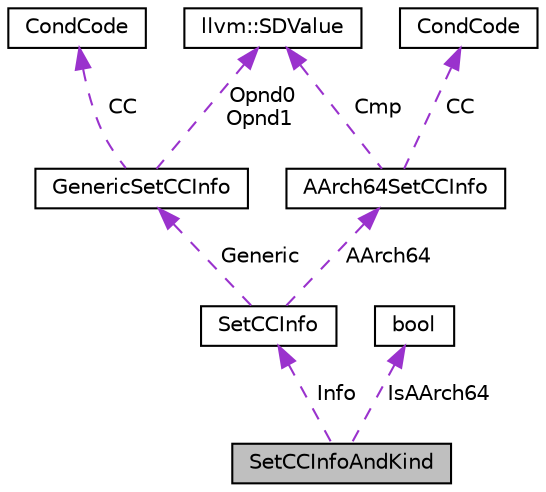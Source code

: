 digraph "SetCCInfoAndKind"
{
 // LATEX_PDF_SIZE
  bgcolor="transparent";
  edge [fontname="Helvetica",fontsize="10",labelfontname="Helvetica",labelfontsize="10"];
  node [fontname="Helvetica",fontsize="10",shape="box"];
  Node1 [label="SetCCInfoAndKind",height=0.2,width=0.4,color="black", fillcolor="grey75", style="filled", fontcolor="black",tooltip="Helper structure to be able to read SetCC information."];
  Node2 -> Node1 [dir="back",color="darkorchid3",fontsize="10",style="dashed",label=" Info" ,fontname="Helvetica"];
  Node2 [label="SetCCInfo",height=0.2,width=0.4,color="black",URL="$unionSetCCInfo.html",tooltip="Helper structure to keep track of SetCC information."];
  Node3 -> Node2 [dir="back",color="darkorchid3",fontsize="10",style="dashed",label=" Generic" ,fontname="Helvetica"];
  Node3 [label="GenericSetCCInfo",height=0.2,width=0.4,color="black",URL="$structGenericSetCCInfo.html",tooltip="Helper structure to keep track of ISD::SET_CC operands."];
  Node4 -> Node3 [dir="back",color="darkorchid3",fontsize="10",style="dashed",label=" Opnd0\nOpnd1" ,fontname="Helvetica"];
  Node4 [label="llvm::SDValue",height=0.2,width=0.4,color="black",URL="$classllvm_1_1SDValue.html",tooltip="Unlike LLVM values, Selection DAG nodes may return multiple values as the result of a computation."];
  Node5 -> Node3 [dir="back",color="darkorchid3",fontsize="10",style="dashed",label=" CC" ,fontname="Helvetica"];
  Node5 [label="CondCode",height=0.2,width=0.4,color="black",tooltip=" "];
  Node6 -> Node2 [dir="back",color="darkorchid3",fontsize="10",style="dashed",label=" AArch64" ,fontname="Helvetica"];
  Node6 [label="AArch64SetCCInfo",height=0.2,width=0.4,color="black",URL="$structAArch64SetCCInfo.html",tooltip="Helper structure to keep track of a SET_CC lowered into AArch64 code."];
  Node4 -> Node6 [dir="back",color="darkorchid3",fontsize="10",style="dashed",label=" Cmp" ,fontname="Helvetica"];
  Node7 -> Node6 [dir="back",color="darkorchid3",fontsize="10",style="dashed",label=" CC" ,fontname="Helvetica"];
  Node7 [label="CondCode",height=0.2,width=0.4,color="black",tooltip=" "];
  Node8 -> Node1 [dir="back",color="darkorchid3",fontsize="10",style="dashed",label=" IsAArch64" ,fontname="Helvetica"];
  Node8 [label="bool",height=0.2,width=0.4,color="black",URL="$classbool.html",tooltip=" "];
}
